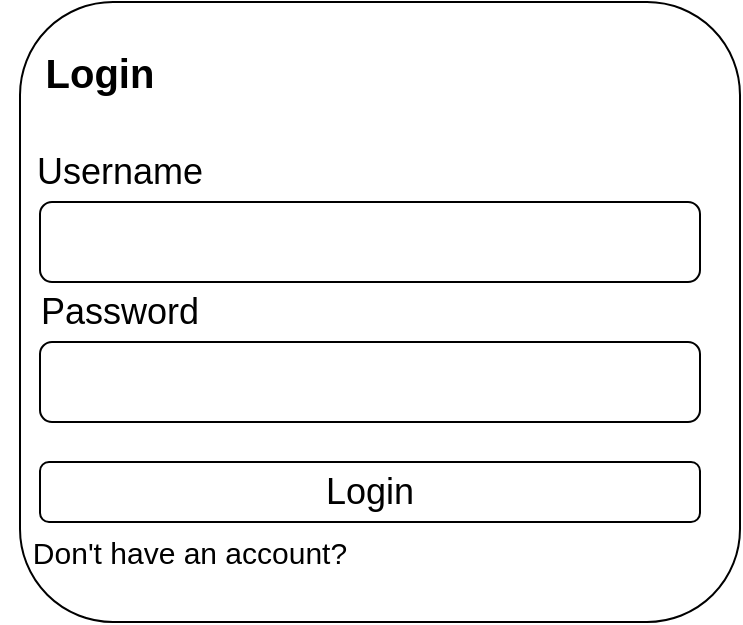 <mxfile version="24.7.12">
  <diagram name="Page-1" id="xoQdjGMoryuva35R-0Zw">
    <mxGraphModel dx="1050" dy="522" grid="1" gridSize="10" guides="1" tooltips="1" connect="1" arrows="1" fold="1" page="1" pageScale="1" pageWidth="850" pageHeight="1100" math="0" shadow="0">
      <root>
        <mxCell id="0" />
        <mxCell id="1" parent="0" />
        <mxCell id="26FgWxo71PYVIsLY0tGm-1" value="" style="rounded=1;whiteSpace=wrap;html=1;glass=0;" vertex="1" parent="1">
          <mxGeometry x="180" y="250" width="360" height="310" as="geometry" />
        </mxCell>
        <mxCell id="26FgWxo71PYVIsLY0tGm-2" value="Login" style="text;strokeColor=none;align=center;fillColor=none;html=1;verticalAlign=middle;whiteSpace=wrap;rounded=0;fontSize=20;fontStyle=1" vertex="1" parent="1">
          <mxGeometry x="190" y="270" width="60" height="30" as="geometry" />
        </mxCell>
        <mxCell id="26FgWxo71PYVIsLY0tGm-3" value="Username" style="text;strokeColor=none;align=center;fillColor=none;html=1;verticalAlign=middle;whiteSpace=wrap;rounded=0;fontSize=18;" vertex="1" parent="1">
          <mxGeometry x="200" y="320" width="60" height="30" as="geometry" />
        </mxCell>
        <mxCell id="26FgWxo71PYVIsLY0tGm-4" value="" style="rounded=1;whiteSpace=wrap;html=1;" vertex="1" parent="1">
          <mxGeometry x="190" y="350" width="330" height="40" as="geometry" />
        </mxCell>
        <mxCell id="26FgWxo71PYVIsLY0tGm-5" value="Password" style="text;strokeColor=none;align=center;fillColor=none;html=1;verticalAlign=middle;whiteSpace=wrap;rounded=0;fontSize=18;" vertex="1" parent="1">
          <mxGeometry x="200" y="390" width="60" height="30" as="geometry" />
        </mxCell>
        <mxCell id="26FgWxo71PYVIsLY0tGm-6" value="" style="rounded=1;whiteSpace=wrap;html=1;" vertex="1" parent="1">
          <mxGeometry x="190" y="420" width="330" height="40" as="geometry" />
        </mxCell>
        <mxCell id="26FgWxo71PYVIsLY0tGm-7" value="" style="rounded=1;whiteSpace=wrap;html=1;" vertex="1" parent="1">
          <mxGeometry x="190" y="480" width="330" height="30" as="geometry" />
        </mxCell>
        <mxCell id="26FgWxo71PYVIsLY0tGm-8" value="Login" style="text;strokeColor=none;align=center;fillColor=none;html=1;verticalAlign=middle;whiteSpace=wrap;rounded=0;fontSize=18;" vertex="1" parent="1">
          <mxGeometry x="325" y="480" width="60" height="30" as="geometry" />
        </mxCell>
        <mxCell id="26FgWxo71PYVIsLY0tGm-9" value="Don&#39;t have an account?" style="text;strokeColor=none;align=center;fillColor=none;html=1;verticalAlign=middle;whiteSpace=wrap;rounded=0;fontSize=15;" vertex="1" parent="1">
          <mxGeometry x="170" y="510" width="190" height="30" as="geometry" />
        </mxCell>
      </root>
    </mxGraphModel>
  </diagram>
</mxfile>
